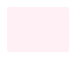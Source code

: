 @startuml

skinparam ClassBackgroundColor #LavenderBlush
skinparam ClassFontColor #LavenderBlush
skinparam ClassBorderColor #LavenderBlush

skinparam ClassStereotypeFontSize 0
skinparam CircledCharacterFontSize 0
skinparam CircledCharacterRadius 0
skinparam ClassBorderThickness 0
skinparam Shadowing false

class Dummy

@enduml